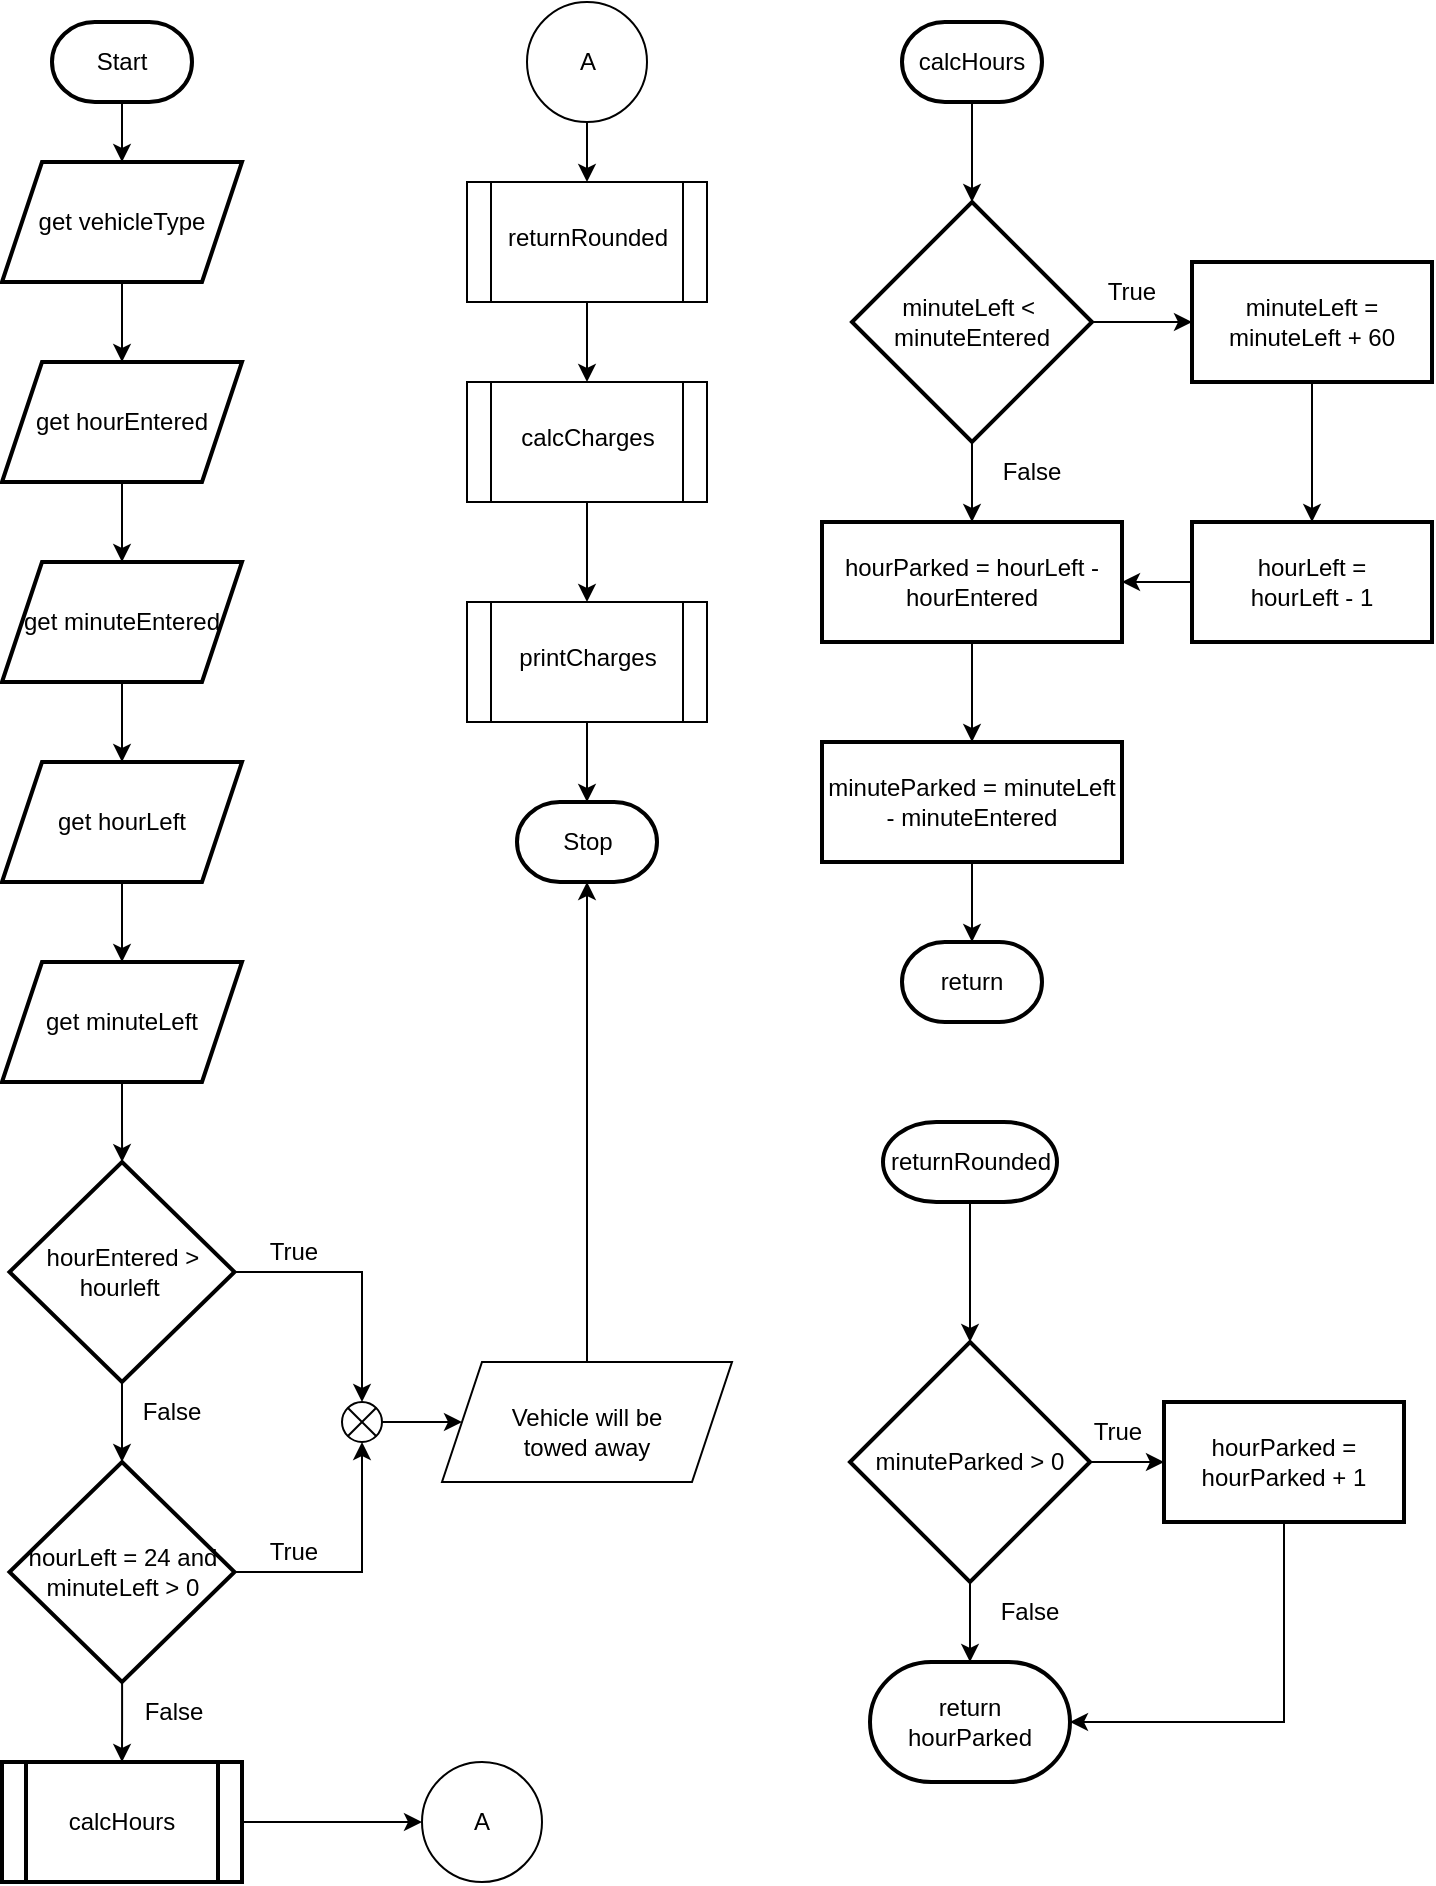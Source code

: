 <mxfile version="22.1.11" type="github" pages="3">
  <diagram name="Page-1" id="Kbnb0wgWCopXUh_-OWTw">
    <mxGraphModel dx="1009" dy="542" grid="1" gridSize="10" guides="1" tooltips="1" connect="1" arrows="1" fold="1" page="1" pageScale="1" pageWidth="850" pageHeight="1100" math="0" shadow="0">
      <root>
        <mxCell id="0" />
        <mxCell id="1" parent="0" />
        <mxCell id="h25F_q6QR63_d5PZG7VG-3" value="" style="edgeStyle=orthogonalEdgeStyle;rounded=0;orthogonalLoop=1;jettySize=auto;html=1;" parent="1" source="h25F_q6QR63_d5PZG7VG-1" target="h25F_q6QR63_d5PZG7VG-2" edge="1">
          <mxGeometry relative="1" as="geometry" />
        </mxCell>
        <mxCell id="h25F_q6QR63_d5PZG7VG-1" value="Start" style="strokeWidth=2;html=1;shape=mxgraph.flowchart.terminator;whiteSpace=wrap;" parent="1" vertex="1">
          <mxGeometry x="93" y="80" width="70" height="40" as="geometry" />
        </mxCell>
        <mxCell id="h25F_q6QR63_d5PZG7VG-5" value="" style="edgeStyle=orthogonalEdgeStyle;rounded=0;orthogonalLoop=1;jettySize=auto;html=1;" parent="1" source="h25F_q6QR63_d5PZG7VG-2" target="h25F_q6QR63_d5PZG7VG-4" edge="1">
          <mxGeometry relative="1" as="geometry" />
        </mxCell>
        <mxCell id="h25F_q6QR63_d5PZG7VG-2" value="get vehicleType" style="shape=parallelogram;perimeter=parallelogramPerimeter;whiteSpace=wrap;html=1;fixedSize=1;strokeWidth=2;" parent="1" vertex="1">
          <mxGeometry x="68" y="150" width="120" height="60" as="geometry" />
        </mxCell>
        <mxCell id="h25F_q6QR63_d5PZG7VG-7" value="" style="edgeStyle=orthogonalEdgeStyle;rounded=0;orthogonalLoop=1;jettySize=auto;html=1;" parent="1" source="h25F_q6QR63_d5PZG7VG-4" target="h25F_q6QR63_d5PZG7VG-6" edge="1">
          <mxGeometry relative="1" as="geometry" />
        </mxCell>
        <mxCell id="h25F_q6QR63_d5PZG7VG-4" value="get hourEntered" style="shape=parallelogram;perimeter=parallelogramPerimeter;whiteSpace=wrap;html=1;fixedSize=1;strokeWidth=2;" parent="1" vertex="1">
          <mxGeometry x="68" y="250" width="120" height="60" as="geometry" />
        </mxCell>
        <mxCell id="h25F_q6QR63_d5PZG7VG-9" value="" style="edgeStyle=orthogonalEdgeStyle;rounded=0;orthogonalLoop=1;jettySize=auto;html=1;" parent="1" source="h25F_q6QR63_d5PZG7VG-6" target="h25F_q6QR63_d5PZG7VG-8" edge="1">
          <mxGeometry relative="1" as="geometry" />
        </mxCell>
        <mxCell id="h25F_q6QR63_d5PZG7VG-6" value="get minuteEntered" style="shape=parallelogram;perimeter=parallelogramPerimeter;whiteSpace=wrap;html=1;fixedSize=1;strokeWidth=2;" parent="1" vertex="1">
          <mxGeometry x="68" y="350" width="120" height="60" as="geometry" />
        </mxCell>
        <mxCell id="h25F_q6QR63_d5PZG7VG-11" value="" style="edgeStyle=orthogonalEdgeStyle;rounded=0;orthogonalLoop=1;jettySize=auto;html=1;" parent="1" source="h25F_q6QR63_d5PZG7VG-8" target="h25F_q6QR63_d5PZG7VG-10" edge="1">
          <mxGeometry relative="1" as="geometry" />
        </mxCell>
        <mxCell id="h25F_q6QR63_d5PZG7VG-8" value="get hourLeft" style="shape=parallelogram;perimeter=parallelogramPerimeter;whiteSpace=wrap;html=1;fixedSize=1;strokeWidth=2;" parent="1" vertex="1">
          <mxGeometry x="68" y="450" width="120" height="60" as="geometry" />
        </mxCell>
        <mxCell id="h25F_q6QR63_d5PZG7VG-13" value="" style="edgeStyle=orthogonalEdgeStyle;rounded=0;orthogonalLoop=1;jettySize=auto;html=1;" parent="1" source="h25F_q6QR63_d5PZG7VG-10" target="h25F_q6QR63_d5PZG7VG-12" edge="1">
          <mxGeometry relative="1" as="geometry" />
        </mxCell>
        <mxCell id="h25F_q6QR63_d5PZG7VG-10" value="get minuteLeft" style="shape=parallelogram;perimeter=parallelogramPerimeter;whiteSpace=wrap;html=1;fixedSize=1;strokeWidth=2;" parent="1" vertex="1">
          <mxGeometry x="68" y="550" width="120" height="60" as="geometry" />
        </mxCell>
        <mxCell id="h25F_q6QR63_d5PZG7VG-15" value="" style="edgeStyle=orthogonalEdgeStyle;rounded=0;orthogonalLoop=1;jettySize=auto;html=1;" parent="1" source="h25F_q6QR63_d5PZG7VG-12" target="h25F_q6QR63_d5PZG7VG-14" edge="1">
          <mxGeometry relative="1" as="geometry" />
        </mxCell>
        <mxCell id="h25F_q6QR63_d5PZG7VG-12" value="hourEntered &amp;gt; hourleft&amp;nbsp;" style="rhombus;whiteSpace=wrap;html=1;strokeWidth=2;" parent="1" vertex="1">
          <mxGeometry x="71.75" y="650" width="112.5" height="110" as="geometry" />
        </mxCell>
        <mxCell id="h25F_q6QR63_d5PZG7VG-33" value="" style="edgeStyle=orthogonalEdgeStyle;rounded=0;orthogonalLoop=1;jettySize=auto;html=1;" parent="1" source="h25F_q6QR63_d5PZG7VG-14" target="h25F_q6QR63_d5PZG7VG-32" edge="1">
          <mxGeometry relative="1" as="geometry" />
        </mxCell>
        <mxCell id="h25F_q6QR63_d5PZG7VG-14" value="hourLeft = 24 and minuteLeft &amp;gt; 0" style="rhombus;whiteSpace=wrap;html=1;strokeWidth=2;" parent="1" vertex="1">
          <mxGeometry x="71.75" y="800" width="112.5" height="110" as="geometry" />
        </mxCell>
        <mxCell id="h25F_q6QR63_d5PZG7VG-24" value="" style="edgeStyle=orthogonalEdgeStyle;rounded=0;orthogonalLoop=1;jettySize=auto;html=1;" parent="1" source="h25F_q6QR63_d5PZG7VG-16" target="h25F_q6QR63_d5PZG7VG-23" edge="1">
          <mxGeometry relative="1" as="geometry" />
        </mxCell>
        <mxCell id="h25F_q6QR63_d5PZG7VG-16" value="" style="verticalLabelPosition=bottom;verticalAlign=top;html=1;shape=mxgraph.flowchart.or;" parent="1" vertex="1">
          <mxGeometry x="238" y="770" width="20" height="20" as="geometry" />
        </mxCell>
        <mxCell id="h25F_q6QR63_d5PZG7VG-19" style="edgeStyle=orthogonalEdgeStyle;rounded=0;orthogonalLoop=1;jettySize=auto;html=1;entryX=0.5;entryY=0;entryDx=0;entryDy=0;entryPerimeter=0;" parent="1" source="h25F_q6QR63_d5PZG7VG-12" target="h25F_q6QR63_d5PZG7VG-16" edge="1">
          <mxGeometry relative="1" as="geometry" />
        </mxCell>
        <mxCell id="h25F_q6QR63_d5PZG7VG-20" style="edgeStyle=orthogonalEdgeStyle;rounded=0;orthogonalLoop=1;jettySize=auto;html=1;entryX=0.5;entryY=1;entryDx=0;entryDy=0;entryPerimeter=0;" parent="1" source="h25F_q6QR63_d5PZG7VG-14" target="h25F_q6QR63_d5PZG7VG-16" edge="1">
          <mxGeometry relative="1" as="geometry" />
        </mxCell>
        <mxCell id="h25F_q6QR63_d5PZG7VG-23" value="&lt;br&gt;Vehicle will be &lt;br&gt;towed away" style="shape=parallelogram;perimeter=parallelogramPerimeter;whiteSpace=wrap;html=1;fixedSize=1;verticalAlign=top;" parent="1" vertex="1">
          <mxGeometry x="288" y="750" width="145" height="60" as="geometry" />
        </mxCell>
        <mxCell id="h25F_q6QR63_d5PZG7VG-32" value="calcHours" style="shape=process;whiteSpace=wrap;html=1;backgroundOutline=1;strokeWidth=2;" parent="1" vertex="1">
          <mxGeometry x="68" y="950" width="120" height="60" as="geometry" />
        </mxCell>
        <mxCell id="h25F_q6QR63_d5PZG7VG-34" value="" style="verticalLabelPosition=bottom;verticalAlign=top;html=1;shape=mxgraph.flowchart.on-page_reference;" parent="1" vertex="1">
          <mxGeometry x="278" y="950" width="60" height="60" as="geometry" />
        </mxCell>
        <mxCell id="h25F_q6QR63_d5PZG7VG-35" style="edgeStyle=orthogonalEdgeStyle;rounded=0;orthogonalLoop=1;jettySize=auto;html=1;entryX=0;entryY=0.5;entryDx=0;entryDy=0;entryPerimeter=0;" parent="1" source="h25F_q6QR63_d5PZG7VG-32" target="h25F_q6QR63_d5PZG7VG-34" edge="1">
          <mxGeometry relative="1" as="geometry" />
        </mxCell>
        <mxCell id="h25F_q6QR63_d5PZG7VG-36" value="A" style="text;html=1;strokeColor=none;fillColor=none;align=center;verticalAlign=middle;whiteSpace=wrap;rounded=0;" parent="1" vertex="1">
          <mxGeometry x="278" y="965" width="60" height="30" as="geometry" />
        </mxCell>
        <mxCell id="h25F_q6QR63_d5PZG7VG-41" value="" style="edgeStyle=orthogonalEdgeStyle;rounded=0;orthogonalLoop=1;jettySize=auto;html=1;" parent="1" source="h25F_q6QR63_d5PZG7VG-38" target="h25F_q6QR63_d5PZG7VG-40" edge="1">
          <mxGeometry relative="1" as="geometry" />
        </mxCell>
        <mxCell id="h25F_q6QR63_d5PZG7VG-38" value="" style="verticalLabelPosition=bottom;verticalAlign=top;html=1;shape=mxgraph.flowchart.on-page_reference;" parent="1" vertex="1">
          <mxGeometry x="330.5" y="70" width="60" height="60" as="geometry" />
        </mxCell>
        <mxCell id="h25F_q6QR63_d5PZG7VG-39" value="A" style="text;html=1;strokeColor=none;fillColor=none;align=center;verticalAlign=middle;whiteSpace=wrap;rounded=0;" parent="1" vertex="1">
          <mxGeometry x="330.5" y="85" width="60" height="30" as="geometry" />
        </mxCell>
        <mxCell id="h25F_q6QR63_d5PZG7VG-43" value="" style="edgeStyle=orthogonalEdgeStyle;rounded=0;orthogonalLoop=1;jettySize=auto;html=1;" parent="1" source="h25F_q6QR63_d5PZG7VG-40" target="h25F_q6QR63_d5PZG7VG-42" edge="1">
          <mxGeometry relative="1" as="geometry" />
        </mxCell>
        <mxCell id="h25F_q6QR63_d5PZG7VG-40" value="&lt;br&gt;returnRounded" style="shape=process;whiteSpace=wrap;html=1;backgroundOutline=1;verticalAlign=top;" parent="1" vertex="1">
          <mxGeometry x="300.5" y="160" width="120" height="60" as="geometry" />
        </mxCell>
        <mxCell id="h25F_q6QR63_d5PZG7VG-45" value="" style="edgeStyle=orthogonalEdgeStyle;rounded=0;orthogonalLoop=1;jettySize=auto;html=1;" parent="1" source="h25F_q6QR63_d5PZG7VG-42" target="h25F_q6QR63_d5PZG7VG-44" edge="1">
          <mxGeometry relative="1" as="geometry" />
        </mxCell>
        <mxCell id="h25F_q6QR63_d5PZG7VG-42" value="&lt;br&gt;calcCharges" style="shape=process;whiteSpace=wrap;html=1;backgroundOutline=1;verticalAlign=top;" parent="1" vertex="1">
          <mxGeometry x="300.5" y="260" width="120" height="60" as="geometry" />
        </mxCell>
        <mxCell id="h25F_q6QR63_d5PZG7VG-48" value="" style="edgeStyle=orthogonalEdgeStyle;rounded=0;orthogonalLoop=1;jettySize=auto;html=1;" parent="1" source="h25F_q6QR63_d5PZG7VG-44" target="h25F_q6QR63_d5PZG7VG-47" edge="1">
          <mxGeometry relative="1" as="geometry" />
        </mxCell>
        <mxCell id="h25F_q6QR63_d5PZG7VG-44" value="&lt;br&gt;printCharges" style="shape=process;whiteSpace=wrap;html=1;backgroundOutline=1;verticalAlign=top;" parent="1" vertex="1">
          <mxGeometry x="300.5" y="370" width="120" height="60" as="geometry" />
        </mxCell>
        <mxCell id="h25F_q6QR63_d5PZG7VG-47" value="Stop" style="strokeWidth=2;html=1;shape=mxgraph.flowchart.terminator;whiteSpace=wrap;" parent="1" vertex="1">
          <mxGeometry x="325.5" y="470" width="70" height="40" as="geometry" />
        </mxCell>
        <mxCell id="f5xuUbgv4AwsCVu3Sem2-3" value="True" style="text;html=1;strokeColor=none;fillColor=none;align=center;verticalAlign=middle;whiteSpace=wrap;rounded=0;" parent="1" vertex="1">
          <mxGeometry x="184.25" y="680" width="60" height="30" as="geometry" />
        </mxCell>
        <mxCell id="f5xuUbgv4AwsCVu3Sem2-4" value="False" style="text;html=1;strokeColor=none;fillColor=none;align=center;verticalAlign=middle;whiteSpace=wrap;rounded=0;" parent="1" vertex="1">
          <mxGeometry x="123" y="760" width="60" height="30" as="geometry" />
        </mxCell>
        <mxCell id="f5xuUbgv4AwsCVu3Sem2-5" value="True" style="text;html=1;strokeColor=none;fillColor=none;align=center;verticalAlign=middle;whiteSpace=wrap;rounded=0;" parent="1" vertex="1">
          <mxGeometry x="184.25" y="830" width="60" height="30" as="geometry" />
        </mxCell>
        <mxCell id="f5xuUbgv4AwsCVu3Sem2-7" value="False" style="text;html=1;strokeColor=none;fillColor=none;align=center;verticalAlign=middle;whiteSpace=wrap;rounded=0;" parent="1" vertex="1">
          <mxGeometry x="124.25" y="910" width="60" height="30" as="geometry" />
        </mxCell>
        <mxCell id="Xd2T2PAbcZvX1LgGi4U3-1" style="edgeStyle=orthogonalEdgeStyle;rounded=0;orthogonalLoop=1;jettySize=auto;html=1;entryX=0.5;entryY=1;entryDx=0;entryDy=0;entryPerimeter=0;" parent="1" source="h25F_q6QR63_d5PZG7VG-23" target="h25F_q6QR63_d5PZG7VG-47" edge="1">
          <mxGeometry relative="1" as="geometry" />
        </mxCell>
        <mxCell id="VwBZy-y6N7gpf4ot-aL7-1" value="" style="edgeStyle=orthogonalEdgeStyle;rounded=0;orthogonalLoop=1;jettySize=auto;html=1;" edge="1" parent="1" source="VwBZy-y6N7gpf4ot-aL7-2" target="VwBZy-y6N7gpf4ot-aL7-5">
          <mxGeometry relative="1" as="geometry" />
        </mxCell>
        <mxCell id="VwBZy-y6N7gpf4ot-aL7-2" value="calcHours" style="strokeWidth=2;html=1;shape=mxgraph.flowchart.terminator;whiteSpace=wrap;" vertex="1" parent="1">
          <mxGeometry x="518" y="80" width="70" height="40" as="geometry" />
        </mxCell>
        <mxCell id="VwBZy-y6N7gpf4ot-aL7-3" value="" style="edgeStyle=orthogonalEdgeStyle;rounded=0;orthogonalLoop=1;jettySize=auto;html=1;" edge="1" parent="1" source="VwBZy-y6N7gpf4ot-aL7-5" target="VwBZy-y6N7gpf4ot-aL7-7">
          <mxGeometry relative="1" as="geometry" />
        </mxCell>
        <mxCell id="VwBZy-y6N7gpf4ot-aL7-4" value="" style="edgeStyle=orthogonalEdgeStyle;rounded=0;orthogonalLoop=1;jettySize=auto;html=1;" edge="1" parent="1" source="VwBZy-y6N7gpf4ot-aL7-5" target="VwBZy-y6N7gpf4ot-aL7-11">
          <mxGeometry relative="1" as="geometry" />
        </mxCell>
        <mxCell id="VwBZy-y6N7gpf4ot-aL7-5" value="minuteLeft &amp;lt;&amp;nbsp;&lt;br&gt;minuteEntered" style="rhombus;whiteSpace=wrap;html=1;strokeWidth=2;" vertex="1" parent="1">
          <mxGeometry x="493" y="170" width="120" height="120" as="geometry" />
        </mxCell>
        <mxCell id="VwBZy-y6N7gpf4ot-aL7-6" value="" style="edgeStyle=orthogonalEdgeStyle;rounded=0;orthogonalLoop=1;jettySize=auto;html=1;" edge="1" parent="1" source="VwBZy-y6N7gpf4ot-aL7-7" target="VwBZy-y6N7gpf4ot-aL7-9">
          <mxGeometry relative="1" as="geometry" />
        </mxCell>
        <mxCell id="VwBZy-y6N7gpf4ot-aL7-7" value="minuteLeft = minuteLeft + 60" style="whiteSpace=wrap;html=1;strokeWidth=2;" vertex="1" parent="1">
          <mxGeometry x="663" y="200" width="120" height="60" as="geometry" />
        </mxCell>
        <mxCell id="VwBZy-y6N7gpf4ot-aL7-8" style="edgeStyle=orthogonalEdgeStyle;rounded=0;orthogonalLoop=1;jettySize=auto;html=1;" edge="1" parent="1" source="VwBZy-y6N7gpf4ot-aL7-9" target="VwBZy-y6N7gpf4ot-aL7-11">
          <mxGeometry relative="1" as="geometry" />
        </mxCell>
        <mxCell id="VwBZy-y6N7gpf4ot-aL7-9" value="hourLeft = &lt;br&gt;hourLeft - 1" style="whiteSpace=wrap;html=1;strokeWidth=2;" vertex="1" parent="1">
          <mxGeometry x="663" y="330" width="120" height="60" as="geometry" />
        </mxCell>
        <mxCell id="VwBZy-y6N7gpf4ot-aL7-10" value="" style="edgeStyle=orthogonalEdgeStyle;rounded=0;orthogonalLoop=1;jettySize=auto;html=1;" edge="1" parent="1" source="VwBZy-y6N7gpf4ot-aL7-11" target="VwBZy-y6N7gpf4ot-aL7-13">
          <mxGeometry relative="1" as="geometry" />
        </mxCell>
        <mxCell id="VwBZy-y6N7gpf4ot-aL7-11" value="hourParked = hourLeft - hourEntered" style="whiteSpace=wrap;html=1;strokeWidth=2;" vertex="1" parent="1">
          <mxGeometry x="478" y="330" width="150" height="60" as="geometry" />
        </mxCell>
        <mxCell id="VwBZy-y6N7gpf4ot-aL7-12" value="" style="edgeStyle=orthogonalEdgeStyle;rounded=0;orthogonalLoop=1;jettySize=auto;html=1;" edge="1" parent="1" source="VwBZy-y6N7gpf4ot-aL7-13" target="VwBZy-y6N7gpf4ot-aL7-14">
          <mxGeometry relative="1" as="geometry" />
        </mxCell>
        <mxCell id="VwBZy-y6N7gpf4ot-aL7-13" value="minuteParked = minuteLeft - minuteEntered" style="whiteSpace=wrap;html=1;strokeWidth=2;" vertex="1" parent="1">
          <mxGeometry x="478" y="440" width="150" height="60" as="geometry" />
        </mxCell>
        <mxCell id="VwBZy-y6N7gpf4ot-aL7-14" value="return" style="strokeWidth=2;html=1;shape=mxgraph.flowchart.terminator;whiteSpace=wrap;" vertex="1" parent="1">
          <mxGeometry x="518" y="540" width="70" height="40" as="geometry" />
        </mxCell>
        <mxCell id="VwBZy-y6N7gpf4ot-aL7-15" value="True" style="text;html=1;strokeColor=none;fillColor=none;align=center;verticalAlign=middle;whiteSpace=wrap;rounded=0;" vertex="1" parent="1">
          <mxGeometry x="603" y="200" width="60" height="30" as="geometry" />
        </mxCell>
        <mxCell id="VwBZy-y6N7gpf4ot-aL7-16" value="False" style="text;html=1;strokeColor=none;fillColor=none;align=center;verticalAlign=middle;whiteSpace=wrap;rounded=0;" vertex="1" parent="1">
          <mxGeometry x="553" y="290" width="60" height="30" as="geometry" />
        </mxCell>
        <mxCell id="VwBZy-y6N7gpf4ot-aL7-17" value="" style="edgeStyle=orthogonalEdgeStyle;rounded=0;orthogonalLoop=1;jettySize=auto;html=1;" edge="1" parent="1" source="VwBZy-y6N7gpf4ot-aL7-18" target="VwBZy-y6N7gpf4ot-aL7-21">
          <mxGeometry relative="1" as="geometry" />
        </mxCell>
        <mxCell id="VwBZy-y6N7gpf4ot-aL7-18" value="returnRounded" style="strokeWidth=2;html=1;shape=mxgraph.flowchart.terminator;whiteSpace=wrap;" vertex="1" parent="1">
          <mxGeometry x="508.5" y="630" width="87" height="40" as="geometry" />
        </mxCell>
        <mxCell id="VwBZy-y6N7gpf4ot-aL7-19" value="" style="edgeStyle=orthogonalEdgeStyle;rounded=0;orthogonalLoop=1;jettySize=auto;html=1;" edge="1" parent="1" source="VwBZy-y6N7gpf4ot-aL7-21" target="VwBZy-y6N7gpf4ot-aL7-23">
          <mxGeometry relative="1" as="geometry" />
        </mxCell>
        <mxCell id="VwBZy-y6N7gpf4ot-aL7-20" value="" style="edgeStyle=orthogonalEdgeStyle;rounded=0;orthogonalLoop=1;jettySize=auto;html=1;" edge="1" parent="1" source="VwBZy-y6N7gpf4ot-aL7-21">
          <mxGeometry relative="1" as="geometry">
            <mxPoint x="552" y="900" as="targetPoint" />
          </mxGeometry>
        </mxCell>
        <mxCell id="VwBZy-y6N7gpf4ot-aL7-21" value="minuteParked &amp;gt; 0" style="rhombus;whiteSpace=wrap;html=1;strokeWidth=2;" vertex="1" parent="1">
          <mxGeometry x="492" y="740" width="120" height="120" as="geometry" />
        </mxCell>
        <mxCell id="VwBZy-y6N7gpf4ot-aL7-22" style="edgeStyle=orthogonalEdgeStyle;rounded=0;orthogonalLoop=1;jettySize=auto;html=1;entryX=1;entryY=0.5;entryDx=0;entryDy=0;entryPerimeter=0;" edge="1" parent="1" source="VwBZy-y6N7gpf4ot-aL7-23" target="VwBZy-y6N7gpf4ot-aL7-24">
          <mxGeometry relative="1" as="geometry">
            <mxPoint x="612" y="930" as="targetPoint" />
            <Array as="points">
              <mxPoint x="709" y="930" />
            </Array>
          </mxGeometry>
        </mxCell>
        <mxCell id="VwBZy-y6N7gpf4ot-aL7-23" value="hourParked = hourParked + 1" style="whiteSpace=wrap;html=1;strokeWidth=2;" vertex="1" parent="1">
          <mxGeometry x="649" y="770" width="120" height="60" as="geometry" />
        </mxCell>
        <mxCell id="VwBZy-y6N7gpf4ot-aL7-24" value="return &lt;br&gt;hourParked" style="strokeWidth=2;html=1;shape=mxgraph.flowchart.terminator;whiteSpace=wrap;" vertex="1" parent="1">
          <mxGeometry x="502" y="900" width="100" height="60" as="geometry" />
        </mxCell>
        <mxCell id="VwBZy-y6N7gpf4ot-aL7-25" value="True" style="text;html=1;strokeColor=none;fillColor=none;align=center;verticalAlign=middle;whiteSpace=wrap;rounded=0;" vertex="1" parent="1">
          <mxGeometry x="595.5" y="770" width="60" height="30" as="geometry" />
        </mxCell>
        <mxCell id="VwBZy-y6N7gpf4ot-aL7-26" value="False" style="text;html=1;strokeColor=none;fillColor=none;align=center;verticalAlign=middle;whiteSpace=wrap;rounded=0;" vertex="1" parent="1">
          <mxGeometry x="552" y="860" width="60" height="30" as="geometry" />
        </mxCell>
      </root>
    </mxGraphModel>
  </diagram>
  <diagram id="JkNxpaqzsaH_bKmUlaDJ" name="Page-3">
    <mxGraphModel dx="1009" dy="542" grid="1" gridSize="10" guides="1" tooltips="1" connect="1" arrows="1" fold="1" page="1" pageScale="1" pageWidth="850" pageHeight="1100" math="0" shadow="0">
      <root>
        <mxCell id="0" />
        <mxCell id="1" parent="0" />
        <mxCell id="yGTu5x-xuSUlHNo--P09-6" value="" style="edgeStyle=orthogonalEdgeStyle;rounded=0;orthogonalLoop=1;jettySize=auto;html=1;" parent="1" source="yGTu5x-xuSUlHNo--P09-1" target="yGTu5x-xuSUlHNo--P09-5" edge="1">
          <mxGeometry relative="1" as="geometry" />
        </mxCell>
        <mxCell id="yGTu5x-xuSUlHNo--P09-1" value="calcCharges" style="strokeWidth=2;html=1;shape=mxgraph.flowchart.terminator;whiteSpace=wrap;" parent="1" vertex="1">
          <mxGeometry x="155" y="120" width="70" height="40" as="geometry" />
        </mxCell>
        <mxCell id="yGTu5x-xuSUlHNo--P09-8" value="" style="edgeStyle=orthogonalEdgeStyle;rounded=0;orthogonalLoop=1;jettySize=auto;html=1;" parent="1" source="yGTu5x-xuSUlHNo--P09-5" target="yGTu5x-xuSUlHNo--P09-7" edge="1">
          <mxGeometry relative="1" as="geometry" />
        </mxCell>
        <mxCell id="yGTu5x-xuSUlHNo--P09-5" value="switch (vehicleType)" style="whiteSpace=wrap;html=1;strokeWidth=2;" parent="1" vertex="1">
          <mxGeometry x="130" y="200" width="120" height="60" as="geometry" />
        </mxCell>
        <mxCell id="yGTu5x-xuSUlHNo--P09-9" style="edgeStyle=orthogonalEdgeStyle;rounded=0;orthogonalLoop=1;jettySize=auto;html=1;entryX=0;entryY=0.5;entryDx=0;entryDy=0;entryPerimeter=0;" parent="1" source="yGTu5x-xuSUlHNo--P09-7" target="yGTu5x-xuSUlHNo--P09-10" edge="1">
          <mxGeometry relative="1" as="geometry">
            <mxPoint x="305" y="345" as="targetPoint" />
          </mxGeometry>
        </mxCell>
        <mxCell id="yGTu5x-xuSUlHNo--P09-12" value="" style="edgeStyle=orthogonalEdgeStyle;rounded=0;orthogonalLoop=1;jettySize=auto;html=1;" parent="1" source="yGTu5x-xuSUlHNo--P09-7" target="yGTu5x-xuSUlHNo--P09-11" edge="1">
          <mxGeometry relative="1" as="geometry" />
        </mxCell>
        <mxCell id="yGTu5x-xuSUlHNo--P09-7" value="case &#39;C&#39;" style="rhombus;whiteSpace=wrap;html=1;strokeWidth=2;" parent="1" vertex="1">
          <mxGeometry x="138" y="290" width="105" height="110" as="geometry" />
        </mxCell>
        <mxCell id="yN-OTdnPXMjlrZ2X3yF_-3" value="" style="edgeStyle=orthogonalEdgeStyle;rounded=0;orthogonalLoop=1;jettySize=auto;html=1;" parent="1" source="yGTu5x-xuSUlHNo--P09-10" target="yN-OTdnPXMjlrZ2X3yF_-2" edge="1">
          <mxGeometry relative="1" as="geometry" />
        </mxCell>
        <mxCell id="yN-OTdnPXMjlrZ2X3yF_-6" style="edgeStyle=orthogonalEdgeStyle;rounded=0;orthogonalLoop=1;jettySize=auto;html=1;entryX=0;entryY=0.5;entryDx=0;entryDy=0;" parent="1" source="yGTu5x-xuSUlHNo--P09-10" target="yN-OTdnPXMjlrZ2X3yF_-5" edge="1">
          <mxGeometry relative="1" as="geometry">
            <Array as="points">
              <mxPoint x="360" y="450" />
            </Array>
          </mxGeometry>
        </mxCell>
        <mxCell id="yGTu5x-xuSUlHNo--P09-10" value="roundedHours &amp;gt; 3" style="strokeWidth=2;html=1;shape=mxgraph.flowchart.decision;whiteSpace=wrap;" parent="1" vertex="1">
          <mxGeometry x="305" y="287.5" width="110" height="115" as="geometry" />
        </mxCell>
        <mxCell id="yGTu5x-xuSUlHNo--P09-16" style="edgeStyle=orthogonalEdgeStyle;rounded=0;orthogonalLoop=1;jettySize=auto;html=1;" parent="1" source="yGTu5x-xuSUlHNo--P09-11" target="yGTu5x-xuSUlHNo--P09-14" edge="1">
          <mxGeometry relative="1" as="geometry" />
        </mxCell>
        <mxCell id="X8_9K_BKNBLwMzrlolJt-4" value="" style="edgeStyle=orthogonalEdgeStyle;rounded=0;orthogonalLoop=1;jettySize=auto;html=1;" parent="1" source="yGTu5x-xuSUlHNo--P09-11" target="X8_9K_BKNBLwMzrlolJt-3" edge="1">
          <mxGeometry relative="1" as="geometry" />
        </mxCell>
        <mxCell id="yGTu5x-xuSUlHNo--P09-11" value="case &#39;T&#39;" style="rhombus;whiteSpace=wrap;html=1;strokeWidth=2;" parent="1" vertex="1">
          <mxGeometry x="138" y="495.5" width="105" height="110" as="geometry" />
        </mxCell>
        <mxCell id="yN-OTdnPXMjlrZ2X3yF_-8" value="" style="edgeStyle=orthogonalEdgeStyle;rounded=0;orthogonalLoop=1;jettySize=auto;html=1;" parent="1" source="yGTu5x-xuSUlHNo--P09-14" target="yN-OTdnPXMjlrZ2X3yF_-7" edge="1">
          <mxGeometry relative="1" as="geometry" />
        </mxCell>
        <mxCell id="X8_9K_BKNBLwMzrlolJt-2" style="edgeStyle=orthogonalEdgeStyle;rounded=0;orthogonalLoop=1;jettySize=auto;html=1;entryX=0;entryY=0.5;entryDx=0;entryDy=0;" parent="1" source="yGTu5x-xuSUlHNo--P09-14" target="X8_9K_BKNBLwMzrlolJt-1" edge="1">
          <mxGeometry relative="1" as="geometry">
            <Array as="points">
              <mxPoint x="360" y="650" />
            </Array>
          </mxGeometry>
        </mxCell>
        <mxCell id="yGTu5x-xuSUlHNo--P09-14" value="roundedHours &amp;gt; 2" style="strokeWidth=2;html=1;shape=mxgraph.flowchart.decision;whiteSpace=wrap;" parent="1" vertex="1">
          <mxGeometry x="305" y="493" width="110" height="115" as="geometry" />
        </mxCell>
        <mxCell id="yN-OTdnPXMjlrZ2X3yF_-2" value="parkingTotal = 1.50 * (roundedHours - 3)" style="whiteSpace=wrap;html=1;strokeWidth=2;" parent="1" vertex="1">
          <mxGeometry x="500" y="315" width="160" height="60" as="geometry" />
        </mxCell>
        <mxCell id="yN-OTdnPXMjlrZ2X3yF_-5" value="parkingTotal = 0.00" style="rounded=0;whiteSpace=wrap;html=1;" parent="1" vertex="1">
          <mxGeometry x="500" y="420" width="160" height="60" as="geometry" />
        </mxCell>
        <mxCell id="yN-OTdnPXMjlrZ2X3yF_-7" value="parkingTotal = 2.30 * (roundedHours) + 2.00" style="whiteSpace=wrap;html=1;strokeWidth=2;" parent="1" vertex="1">
          <mxGeometry x="500" y="520.5" width="160" height="60" as="geometry" />
        </mxCell>
        <mxCell id="X8_9K_BKNBLwMzrlolJt-1" value="parkingTotal = 1.00 * roundedHours" style="rounded=0;whiteSpace=wrap;html=1;" parent="1" vertex="1">
          <mxGeometry x="500" y="620" width="160" height="60" as="geometry" />
        </mxCell>
        <mxCell id="X8_9K_BKNBLwMzrlolJt-7" value="" style="edgeStyle=orthogonalEdgeStyle;rounded=0;orthogonalLoop=1;jettySize=auto;html=1;" parent="1" source="X8_9K_BKNBLwMzrlolJt-3" target="X8_9K_BKNBLwMzrlolJt-6" edge="1">
          <mxGeometry relative="1" as="geometry" />
        </mxCell>
        <mxCell id="X8_9K_BKNBLwMzrlolJt-3" value="case &#39;B&#39;" style="rhombus;whiteSpace=wrap;html=1;strokeWidth=2;" parent="1" vertex="1">
          <mxGeometry x="138" y="700" width="105" height="110" as="geometry" />
        </mxCell>
        <mxCell id="X8_9K_BKNBLwMzrlolJt-9" value="" style="edgeStyle=orthogonalEdgeStyle;rounded=0;orthogonalLoop=1;jettySize=auto;html=1;" parent="1" source="X8_9K_BKNBLwMzrlolJt-6" target="X8_9K_BKNBLwMzrlolJt-8" edge="1">
          <mxGeometry relative="1" as="geometry" />
        </mxCell>
        <mxCell id="X8_9K_BKNBLwMzrlolJt-11" style="edgeStyle=orthogonalEdgeStyle;rounded=0;orthogonalLoop=1;jettySize=auto;html=1;entryX=0;entryY=0.5;entryDx=0;entryDy=0;" parent="1" source="X8_9K_BKNBLwMzrlolJt-6" target="X8_9K_BKNBLwMzrlolJt-10" edge="1">
          <mxGeometry relative="1" as="geometry">
            <Array as="points">
              <mxPoint x="358" y="860" />
            </Array>
          </mxGeometry>
        </mxCell>
        <mxCell id="X8_9K_BKNBLwMzrlolJt-6" value="roundedHours &amp;gt; 1" style="rhombus;whiteSpace=wrap;html=1;strokeWidth=2;" parent="1" vertex="1">
          <mxGeometry x="310" y="700" width="105" height="110" as="geometry" />
        </mxCell>
        <mxCell id="X8_9K_BKNBLwMzrlolJt-8" value="parkingTotal = 3.70 * (roundedHours - 2) + 2.00" style="whiteSpace=wrap;html=1;strokeWidth=2;" parent="1" vertex="1">
          <mxGeometry x="500" y="725" width="160" height="60" as="geometry" />
        </mxCell>
        <mxCell id="X8_9K_BKNBLwMzrlolJt-10" value="parkingTotal = 2.00 * roundedHours" style="rounded=0;whiteSpace=wrap;html=1;" parent="1" vertex="1">
          <mxGeometry x="500" y="830" width="160" height="60" as="geometry" />
        </mxCell>
        <mxCell id="QVFrntd3niLGpFPKS4Kl-1" value="return parkingTotal" style="strokeWidth=2;html=1;shape=mxgraph.flowchart.terminator;whiteSpace=wrap;" parent="1" vertex="1">
          <mxGeometry x="687.5" y="970" width="105" height="40" as="geometry" />
        </mxCell>
        <mxCell id="QVFrntd3niLGpFPKS4Kl-2" value="" style="verticalLabelPosition=bottom;verticalAlign=top;html=1;shape=mxgraph.flowchart.or;" parent="1" vertex="1">
          <mxGeometry x="730" y="440" width="20" height="20" as="geometry" />
        </mxCell>
        <mxCell id="QVFrntd3niLGpFPKS4Kl-4" style="edgeStyle=orthogonalEdgeStyle;rounded=0;orthogonalLoop=1;jettySize=auto;html=1;entryX=0.5;entryY=0;entryDx=0;entryDy=0;entryPerimeter=0;" parent="1" source="yN-OTdnPXMjlrZ2X3yF_-2" target="QVFrntd3niLGpFPKS4Kl-2" edge="1">
          <mxGeometry relative="1" as="geometry" />
        </mxCell>
        <mxCell id="QVFrntd3niLGpFPKS4Kl-5" style="edgeStyle=orthogonalEdgeStyle;rounded=0;orthogonalLoop=1;jettySize=auto;html=1;entryX=0;entryY=0.5;entryDx=0;entryDy=0;entryPerimeter=0;" parent="1" source="yN-OTdnPXMjlrZ2X3yF_-5" target="QVFrntd3niLGpFPKS4Kl-2" edge="1">
          <mxGeometry relative="1" as="geometry" />
        </mxCell>
        <mxCell id="QVFrntd3niLGpFPKS4Kl-6" value="" style="verticalLabelPosition=bottom;verticalAlign=top;html=1;shape=mxgraph.flowchart.or;" parent="1" vertex="1">
          <mxGeometry x="730" y="540.5" width="20" height="20" as="geometry" />
        </mxCell>
        <mxCell id="QVFrntd3niLGpFPKS4Kl-7" style="edgeStyle=orthogonalEdgeStyle;rounded=0;orthogonalLoop=1;jettySize=auto;html=1;entryX=0.5;entryY=0;entryDx=0;entryDy=0;entryPerimeter=0;" parent="1" source="QVFrntd3niLGpFPKS4Kl-2" target="QVFrntd3niLGpFPKS4Kl-6" edge="1">
          <mxGeometry relative="1" as="geometry" />
        </mxCell>
        <mxCell id="QVFrntd3niLGpFPKS4Kl-8" style="edgeStyle=orthogonalEdgeStyle;rounded=0;orthogonalLoop=1;jettySize=auto;html=1;entryX=0;entryY=0.5;entryDx=0;entryDy=0;entryPerimeter=0;" parent="1" source="yN-OTdnPXMjlrZ2X3yF_-7" target="QVFrntd3niLGpFPKS4Kl-6" edge="1">
          <mxGeometry relative="1" as="geometry" />
        </mxCell>
        <mxCell id="QVFrntd3niLGpFPKS4Kl-9" value="" style="verticalLabelPosition=bottom;verticalAlign=top;html=1;shape=mxgraph.flowchart.or;" parent="1" vertex="1">
          <mxGeometry x="730" y="640" width="20" height="20" as="geometry" />
        </mxCell>
        <mxCell id="QVFrntd3niLGpFPKS4Kl-10" style="edgeStyle=orthogonalEdgeStyle;rounded=0;orthogonalLoop=1;jettySize=auto;html=1;entryX=0;entryY=0.5;entryDx=0;entryDy=0;entryPerimeter=0;" parent="1" source="X8_9K_BKNBLwMzrlolJt-1" target="QVFrntd3niLGpFPKS4Kl-9" edge="1">
          <mxGeometry relative="1" as="geometry" />
        </mxCell>
        <mxCell id="QVFrntd3niLGpFPKS4Kl-11" style="edgeStyle=orthogonalEdgeStyle;rounded=0;orthogonalLoop=1;jettySize=auto;html=1;entryX=0.5;entryY=0;entryDx=0;entryDy=0;entryPerimeter=0;" parent="1" source="QVFrntd3niLGpFPKS4Kl-6" target="QVFrntd3niLGpFPKS4Kl-9" edge="1">
          <mxGeometry relative="1" as="geometry" />
        </mxCell>
        <mxCell id="QVFrntd3niLGpFPKS4Kl-12" value="" style="verticalLabelPosition=bottom;verticalAlign=top;html=1;shape=mxgraph.flowchart.or;" parent="1" vertex="1">
          <mxGeometry x="730" y="745" width="20" height="20" as="geometry" />
        </mxCell>
        <mxCell id="QVFrntd3niLGpFPKS4Kl-13" style="edgeStyle=orthogonalEdgeStyle;rounded=0;orthogonalLoop=1;jettySize=auto;html=1;entryX=0;entryY=0.5;entryDx=0;entryDy=0;entryPerimeter=0;" parent="1" source="X8_9K_BKNBLwMzrlolJt-8" target="QVFrntd3niLGpFPKS4Kl-12" edge="1">
          <mxGeometry relative="1" as="geometry" />
        </mxCell>
        <mxCell id="QVFrntd3niLGpFPKS4Kl-14" style="edgeStyle=orthogonalEdgeStyle;rounded=0;orthogonalLoop=1;jettySize=auto;html=1;entryX=0.5;entryY=0;entryDx=0;entryDy=0;entryPerimeter=0;" parent="1" source="QVFrntd3niLGpFPKS4Kl-9" target="QVFrntd3niLGpFPKS4Kl-12" edge="1">
          <mxGeometry relative="1" as="geometry" />
        </mxCell>
        <mxCell id="QVFrntd3niLGpFPKS4Kl-15" value="" style="verticalLabelPosition=bottom;verticalAlign=top;html=1;shape=mxgraph.flowchart.or;" parent="1" vertex="1">
          <mxGeometry x="730" y="850" width="20" height="20" as="geometry" />
        </mxCell>
        <mxCell id="QVFrntd3niLGpFPKS4Kl-17" style="edgeStyle=orthogonalEdgeStyle;rounded=0;orthogonalLoop=1;jettySize=auto;html=1;entryX=0.5;entryY=0;entryDx=0;entryDy=0;entryPerimeter=0;" parent="1" source="QVFrntd3niLGpFPKS4Kl-12" target="QVFrntd3niLGpFPKS4Kl-15" edge="1">
          <mxGeometry relative="1" as="geometry" />
        </mxCell>
        <mxCell id="QVFrntd3niLGpFPKS4Kl-18" style="edgeStyle=orthogonalEdgeStyle;rounded=0;orthogonalLoop=1;jettySize=auto;html=1;entryX=0;entryY=0.5;entryDx=0;entryDy=0;entryPerimeter=0;" parent="1" source="X8_9K_BKNBLwMzrlolJt-10" target="QVFrntd3niLGpFPKS4Kl-15" edge="1">
          <mxGeometry relative="1" as="geometry" />
        </mxCell>
        <mxCell id="QVFrntd3niLGpFPKS4Kl-19" style="edgeStyle=orthogonalEdgeStyle;rounded=0;orthogonalLoop=1;jettySize=auto;html=1;entryX=0.5;entryY=0;entryDx=0;entryDy=0;entryPerimeter=0;" parent="1" source="QVFrntd3niLGpFPKS4Kl-15" target="QVFrntd3niLGpFPKS4Kl-1" edge="1">
          <mxGeometry relative="1" as="geometry" />
        </mxCell>
        <mxCell id="QVFrntd3niLGpFPKS4Kl-20" value="True" style="text;html=1;strokeColor=none;fillColor=none;align=center;verticalAlign=middle;whiteSpace=wrap;rounded=0;" parent="1" vertex="1">
          <mxGeometry x="243" y="315" width="60" height="30" as="geometry" />
        </mxCell>
        <mxCell id="QVFrntd3niLGpFPKS4Kl-21" value="True" style="text;html=1;strokeColor=none;fillColor=none;align=center;verticalAlign=middle;whiteSpace=wrap;rounded=0;" parent="1" vertex="1">
          <mxGeometry x="415" y="315" width="60" height="30" as="geometry" />
        </mxCell>
        <mxCell id="QVFrntd3niLGpFPKS4Kl-22" value="True" style="text;html=1;strokeColor=none;fillColor=none;align=center;verticalAlign=middle;whiteSpace=wrap;rounded=0;" parent="1" vertex="1">
          <mxGeometry x="243" y="520.5" width="60" height="30" as="geometry" />
        </mxCell>
        <mxCell id="QVFrntd3niLGpFPKS4Kl-23" value="True" style="text;html=1;strokeColor=none;fillColor=none;align=center;verticalAlign=middle;whiteSpace=wrap;rounded=0;" parent="1" vertex="1">
          <mxGeometry x="415" y="520.5" width="60" height="30" as="geometry" />
        </mxCell>
        <mxCell id="QVFrntd3niLGpFPKS4Kl-24" value="True" style="text;html=1;strokeColor=none;fillColor=none;align=center;verticalAlign=middle;whiteSpace=wrap;rounded=0;" parent="1" vertex="1">
          <mxGeometry x="243" y="725" width="60" height="30" as="geometry" />
        </mxCell>
        <mxCell id="QVFrntd3niLGpFPKS4Kl-25" value="True" style="text;html=1;strokeColor=none;fillColor=none;align=center;verticalAlign=middle;whiteSpace=wrap;rounded=0;" parent="1" vertex="1">
          <mxGeometry x="415" y="725" width="60" height="30" as="geometry" />
        </mxCell>
        <mxCell id="QVFrntd3niLGpFPKS4Kl-26" value="False" style="text;html=1;strokeColor=none;fillColor=none;align=center;verticalAlign=middle;whiteSpace=wrap;rounded=0;" parent="1" vertex="1">
          <mxGeometry x="190" y="635" width="60" height="30" as="geometry" />
        </mxCell>
        <mxCell id="QVFrntd3niLGpFPKS4Kl-27" value="False" style="text;html=1;strokeColor=none;fillColor=none;align=center;verticalAlign=middle;whiteSpace=wrap;rounded=0;" parent="1" vertex="1">
          <mxGeometry x="190" y="435" width="60" height="30" as="geometry" />
        </mxCell>
        <mxCell id="QVFrntd3niLGpFPKS4Kl-28" value="False" style="text;html=1;strokeColor=none;fillColor=none;align=center;verticalAlign=middle;whiteSpace=wrap;rounded=0;" parent="1" vertex="1">
          <mxGeometry x="415" y="420" width="60" height="30" as="geometry" />
        </mxCell>
        <mxCell id="QVFrntd3niLGpFPKS4Kl-29" value="False" style="text;html=1;strokeColor=none;fillColor=none;align=center;verticalAlign=middle;whiteSpace=wrap;rounded=0;" parent="1" vertex="1">
          <mxGeometry x="415" y="620" width="60" height="30" as="geometry" />
        </mxCell>
        <mxCell id="QVFrntd3niLGpFPKS4Kl-30" value="False" style="text;html=1;strokeColor=none;fillColor=none;align=center;verticalAlign=middle;whiteSpace=wrap;rounded=0;" parent="1" vertex="1">
          <mxGeometry x="415" y="830" width="60" height="30" as="geometry" />
        </mxCell>
      </root>
    </mxGraphModel>
  </diagram>
  <diagram id="zS-5z7RcrsWtwEuUg_cU" name="Page-4">
    <mxGraphModel dx="1009" dy="542" grid="1" gridSize="10" guides="1" tooltips="1" connect="1" arrows="1" fold="1" page="1" pageScale="1" pageWidth="850" pageHeight="1100" math="0" shadow="0">
      <root>
        <mxCell id="0" />
        <mxCell id="1" parent="0" />
        <mxCell id="mTytLppbClMXJ6Y0CA01-3" value="" style="edgeStyle=orthogonalEdgeStyle;rounded=0;orthogonalLoop=1;jettySize=auto;html=1;" parent="1" source="mTytLppbClMXJ6Y0CA01-1" target="mTytLppbClMXJ6Y0CA01-2" edge="1">
          <mxGeometry relative="1" as="geometry" />
        </mxCell>
        <mxCell id="mTytLppbClMXJ6Y0CA01-1" value="printCharges" style="strokeWidth=2;html=1;shape=mxgraph.flowchart.terminator;whiteSpace=wrap;" parent="1" vertex="1">
          <mxGeometry x="61.75" y="90" width="90" height="40" as="geometry" />
        </mxCell>
        <mxCell id="mTytLppbClMXJ6Y0CA01-5" value="" style="edgeStyle=orthogonalEdgeStyle;rounded=0;orthogonalLoop=1;jettySize=auto;html=1;" parent="1" source="mTytLppbClMXJ6Y0CA01-2" target="mTytLppbClMXJ6Y0CA01-4" edge="1">
          <mxGeometry relative="1" as="geometry" />
        </mxCell>
        <mxCell id="mTytLppbClMXJ6Y0CA01-2" value="vehicleType = &#39;C&#39;" style="rhombus;whiteSpace=wrap;html=1;strokeWidth=2;" parent="1" vertex="1">
          <mxGeometry x="44.75" y="190" width="125" height="80" as="geometry" />
        </mxCell>
        <mxCell id="mTytLppbClMXJ6Y0CA01-7" value="" style="edgeStyle=orthogonalEdgeStyle;rounded=0;orthogonalLoop=1;jettySize=auto;html=1;" parent="1" source="mTytLppbClMXJ6Y0CA01-4" target="mTytLppbClMXJ6Y0CA01-6" edge="1">
          <mxGeometry relative="1" as="geometry" />
        </mxCell>
        <mxCell id="mTytLppbClMXJ6Y0CA01-4" value="vehicleType = &#39;T&#39;" style="rhombus;whiteSpace=wrap;html=1;strokeWidth=2;" parent="1" vertex="1">
          <mxGeometry x="44.75" y="320" width="125" height="80" as="geometry" />
        </mxCell>
        <mxCell id="mTytLppbClMXJ6Y0CA01-9" value="" style="edgeStyle=orthogonalEdgeStyle;rounded=0;orthogonalLoop=1;jettySize=auto;html=1;" parent="1" source="mTytLppbClMXJ6Y0CA01-6" target="mTytLppbClMXJ6Y0CA01-8" edge="1">
          <mxGeometry relative="1" as="geometry" />
        </mxCell>
        <mxCell id="mTytLppbClMXJ6Y0CA01-6" value="vehicleType = &#39;B&#39;" style="rhombus;whiteSpace=wrap;html=1;strokeWidth=2;" parent="1" vertex="1">
          <mxGeometry x="44.25" y="450" width="125" height="80" as="geometry" />
        </mxCell>
        <mxCell id="mTytLppbClMXJ6Y0CA01-8" value="Invalid vehicle type" style="shape=parallelogram;perimeter=parallelogramPerimeter;whiteSpace=wrap;html=1;fixedSize=1;strokeWidth=2;" parent="1" vertex="1">
          <mxGeometry x="38" y="590" width="137.5" height="60" as="geometry" />
        </mxCell>
        <mxCell id="mTytLppbClMXJ6Y0CA01-10" value="return" style="strokeWidth=2;html=1;shape=mxgraph.flowchart.terminator;whiteSpace=wrap;" parent="1" vertex="1">
          <mxGeometry x="62.25" y="700" width="90" height="40" as="geometry" />
        </mxCell>
        <mxCell id="mTytLppbClMXJ6Y0CA01-11" style="edgeStyle=orthogonalEdgeStyle;rounded=0;orthogonalLoop=1;jettySize=auto;html=1;entryX=0.5;entryY=0;entryDx=0;entryDy=0;entryPerimeter=0;" parent="1" source="mTytLppbClMXJ6Y0CA01-8" target="mTytLppbClMXJ6Y0CA01-10" edge="1">
          <mxGeometry relative="1" as="geometry" />
        </mxCell>
        <mxCell id="xnqerNVusVYPaNGDVCc0-6" style="edgeStyle=orthogonalEdgeStyle;rounded=0;orthogonalLoop=1;jettySize=auto;html=1;" parent="1" source="xnqerNVusVYPaNGDVCc0-1" target="xnqerNVusVYPaNGDVCc0-5" edge="1">
          <mxGeometry relative="1" as="geometry">
            <Array as="points">
              <mxPoint x="234.75" y="110" />
            </Array>
          </mxGeometry>
        </mxCell>
        <mxCell id="xnqerNVusVYPaNGDVCc0-1" value="" style="verticalLabelPosition=bottom;verticalAlign=top;html=1;shape=mxgraph.flowchart.or;" parent="1" vertex="1">
          <mxGeometry x="224.75" y="220" width="20" height="20" as="geometry" />
        </mxCell>
        <mxCell id="xnqerNVusVYPaNGDVCc0-22" style="edgeStyle=orthogonalEdgeStyle;rounded=0;orthogonalLoop=1;jettySize=auto;html=1;entryX=0.5;entryY=0;entryDx=0;entryDy=0;" parent="1" source="xnqerNVusVYPaNGDVCc0-5" target="xnqerNVusVYPaNGDVCc0-21" edge="1">
          <mxGeometry relative="1" as="geometry" />
        </mxCell>
        <mxCell id="xnqerNVusVYPaNGDVCc0-5" value="Parking Lot Charge" style="shape=parallelogram;perimeter=parallelogramPerimeter;whiteSpace=wrap;html=1;fixedSize=1;" parent="1" vertex="1">
          <mxGeometry x="274.75" y="80" width="150" height="60" as="geometry" />
        </mxCell>
        <mxCell id="xnqerNVusVYPaNGDVCc0-9" style="edgeStyle=orthogonalEdgeStyle;rounded=0;orthogonalLoop=1;jettySize=auto;html=1;entryX=0;entryY=0.5;entryDx=0;entryDy=0;entryPerimeter=0;" parent="1" source="mTytLppbClMXJ6Y0CA01-2" target="xnqerNVusVYPaNGDVCc0-1" edge="1">
          <mxGeometry relative="1" as="geometry" />
        </mxCell>
        <mxCell id="xnqerNVusVYPaNGDVCc0-11" value="" style="verticalLabelPosition=bottom;verticalAlign=top;html=1;shape=mxgraph.flowchart.or;" parent="1" vertex="1">
          <mxGeometry x="224.75" y="350" width="20" height="20" as="geometry" />
        </mxCell>
        <mxCell id="xnqerNVusVYPaNGDVCc0-14" style="edgeStyle=orthogonalEdgeStyle;rounded=0;orthogonalLoop=1;jettySize=auto;html=1;entryX=0;entryY=0.5;entryDx=0;entryDy=0;entryPerimeter=0;" parent="1" source="mTytLppbClMXJ6Y0CA01-4" target="xnqerNVusVYPaNGDVCc0-11" edge="1">
          <mxGeometry relative="1" as="geometry" />
        </mxCell>
        <mxCell id="xnqerNVusVYPaNGDVCc0-15" style="edgeStyle=orthogonalEdgeStyle;rounded=0;orthogonalLoop=1;jettySize=auto;html=1;entryX=0.5;entryY=1;entryDx=0;entryDy=0;entryPerimeter=0;" parent="1" source="xnqerNVusVYPaNGDVCc0-11" target="xnqerNVusVYPaNGDVCc0-1" edge="1">
          <mxGeometry relative="1" as="geometry" />
        </mxCell>
        <mxCell id="xnqerNVusVYPaNGDVCc0-16" style="edgeStyle=orthogonalEdgeStyle;rounded=0;orthogonalLoop=1;jettySize=auto;html=1;entryX=0.5;entryY=1;entryDx=0;entryDy=0;entryPerimeter=0;" parent="1" source="mTytLppbClMXJ6Y0CA01-6" target="xnqerNVusVYPaNGDVCc0-11" edge="1">
          <mxGeometry relative="1" as="geometry" />
        </mxCell>
        <mxCell id="xnqerNVusVYPaNGDVCc0-20" value="" style="edgeStyle=orthogonalEdgeStyle;rounded=0;orthogonalLoop=1;jettySize=auto;html=1;" parent="1" source="xnqerNVusVYPaNGDVCc0-17" target="xnqerNVusVYPaNGDVCc0-19" edge="1">
          <mxGeometry relative="1" as="geometry" />
        </mxCell>
        <mxCell id="xnqerNVusVYPaNGDVCc0-17" value="print hourEntered" style="shape=parallelogram;perimeter=parallelogramPerimeter;whiteSpace=wrap;html=1;fixedSize=1;" parent="1" vertex="1">
          <mxGeometry x="284.75" y="270" width="130" height="60" as="geometry" />
        </mxCell>
        <mxCell id="xnqerNVusVYPaNGDVCc0-25" value="" style="edgeStyle=orthogonalEdgeStyle;rounded=0;orthogonalLoop=1;jettySize=auto;html=1;" parent="1" source="xnqerNVusVYPaNGDVCc0-19" target="xnqerNVusVYPaNGDVCc0-24" edge="1">
          <mxGeometry relative="1" as="geometry" />
        </mxCell>
        <mxCell id="xnqerNVusVYPaNGDVCc0-19" value="print minuteEntered" style="shape=parallelogram;perimeter=parallelogramPerimeter;whiteSpace=wrap;html=1;fixedSize=1;" parent="1" vertex="1">
          <mxGeometry x="284.75" y="360" width="130" height="60" as="geometry" />
        </mxCell>
        <mxCell id="xnqerNVusVYPaNGDVCc0-23" style="edgeStyle=orthogonalEdgeStyle;rounded=0;orthogonalLoop=1;jettySize=auto;html=1;" parent="1" source="xnqerNVusVYPaNGDVCc0-21" target="xnqerNVusVYPaNGDVCc0-17" edge="1">
          <mxGeometry relative="1" as="geometry" />
        </mxCell>
        <mxCell id="xnqerNVusVYPaNGDVCc0-21" value="vehicleIdentifier" style="shape=process;whiteSpace=wrap;html=1;backgroundOutline=1;" parent="1" vertex="1">
          <mxGeometry x="289.75" y="180" width="120" height="60" as="geometry" />
        </mxCell>
        <mxCell id="xnqerNVusVYPaNGDVCc0-27" value="" style="edgeStyle=orthogonalEdgeStyle;rounded=0;orthogonalLoop=1;jettySize=auto;html=1;" parent="1" source="xnqerNVusVYPaNGDVCc0-24" target="xnqerNVusVYPaNGDVCc0-26" edge="1">
          <mxGeometry relative="1" as="geometry" />
        </mxCell>
        <mxCell id="xnqerNVusVYPaNGDVCc0-24" value="print hourLeft" style="shape=parallelogram;perimeter=parallelogramPerimeter;whiteSpace=wrap;html=1;fixedSize=1;" parent="1" vertex="1">
          <mxGeometry x="284.75" y="450" width="130" height="60" as="geometry" />
        </mxCell>
        <mxCell id="xnqerNVusVYPaNGDVCc0-29" value="" style="edgeStyle=orthogonalEdgeStyle;rounded=0;orthogonalLoop=1;jettySize=auto;html=1;" parent="1" source="xnqerNVusVYPaNGDVCc0-26" target="xnqerNVusVYPaNGDVCc0-28" edge="1">
          <mxGeometry relative="1" as="geometry" />
        </mxCell>
        <mxCell id="xnqerNVusVYPaNGDVCc0-26" value="print minuteLeft" style="shape=parallelogram;perimeter=parallelogramPerimeter;whiteSpace=wrap;html=1;fixedSize=1;" parent="1" vertex="1">
          <mxGeometry x="284.75" y="540" width="130" height="60" as="geometry" />
        </mxCell>
        <mxCell id="xnqerNVusVYPaNGDVCc0-31" value="" style="edgeStyle=orthogonalEdgeStyle;rounded=0;orthogonalLoop=1;jettySize=auto;html=1;" parent="1" source="xnqerNVusVYPaNGDVCc0-28" target="xnqerNVusVYPaNGDVCc0-30" edge="1">
          <mxGeometry relative="1" as="geometry" />
        </mxCell>
        <mxCell id="xnqerNVusVYPaNGDVCc0-28" value="print hourParked" style="shape=parallelogram;perimeter=parallelogramPerimeter;whiteSpace=wrap;html=1;fixedSize=1;" parent="1" vertex="1">
          <mxGeometry x="284.75" y="630" width="130" height="60" as="geometry" />
        </mxCell>
        <mxCell id="xnqerNVusVYPaNGDVCc0-33" value="" style="edgeStyle=orthogonalEdgeStyle;rounded=0;orthogonalLoop=1;jettySize=auto;html=1;" parent="1" source="xnqerNVusVYPaNGDVCc0-30" target="xnqerNVusVYPaNGDVCc0-32" edge="1">
          <mxGeometry relative="1" as="geometry" />
        </mxCell>
        <mxCell id="xnqerNVusVYPaNGDVCc0-30" value="print minuteParked" style="shape=parallelogram;perimeter=parallelogramPerimeter;whiteSpace=wrap;html=1;fixedSize=1;" parent="1" vertex="1">
          <mxGeometry x="284.75" y="730" width="130" height="60" as="geometry" />
        </mxCell>
        <mxCell id="xnqerNVusVYPaNGDVCc0-35" value="" style="edgeStyle=orthogonalEdgeStyle;rounded=0;orthogonalLoop=1;jettySize=auto;html=1;" parent="1" source="xnqerNVusVYPaNGDVCc0-32" target="xnqerNVusVYPaNGDVCc0-34" edge="1">
          <mxGeometry relative="1" as="geometry" />
        </mxCell>
        <mxCell id="xnqerNVusVYPaNGDVCc0-32" value="print roundedHours" style="shape=parallelogram;perimeter=parallelogramPerimeter;whiteSpace=wrap;html=1;fixedSize=1;" parent="1" vertex="1">
          <mxGeometry x="284.75" y="830" width="130" height="60" as="geometry" />
        </mxCell>
        <mxCell id="xnqerNVusVYPaNGDVCc0-34" value="print totalCharges" style="shape=parallelogram;perimeter=parallelogramPerimeter;whiteSpace=wrap;html=1;fixedSize=1;" parent="1" vertex="1">
          <mxGeometry x="284.75" y="930" width="130" height="60" as="geometry" />
        </mxCell>
        <mxCell id="xnqerNVusVYPaNGDVCc0-38" style="edgeStyle=orthogonalEdgeStyle;rounded=0;orthogonalLoop=1;jettySize=auto;html=1;entryX=0.5;entryY=1;entryDx=0;entryDy=0;entryPerimeter=0;" parent="1" source="xnqerNVusVYPaNGDVCc0-34" target="mTytLppbClMXJ6Y0CA01-10" edge="1">
          <mxGeometry relative="1" as="geometry" />
        </mxCell>
        <mxCell id="xnqerNVusVYPaNGDVCc0-43" style="edgeStyle=orthogonalEdgeStyle;rounded=0;orthogonalLoop=1;jettySize=auto;html=1;entryX=0.5;entryY=0;entryDx=0;entryDy=0;" parent="1" source="xnqerNVusVYPaNGDVCc0-39" target="xnqerNVusVYPaNGDVCc0-42" edge="1">
          <mxGeometry relative="1" as="geometry" />
        </mxCell>
        <mxCell id="xnqerNVusVYPaNGDVCc0-39" value="vehicleIdentifier" style="strokeWidth=2;html=1;shape=mxgraph.flowchart.terminator;whiteSpace=wrap;" parent="1" vertex="1">
          <mxGeometry x="487.5" y="90" width="90" height="40" as="geometry" />
        </mxCell>
        <mxCell id="xnqerNVusVYPaNGDVCc0-45" value="" style="edgeStyle=orthogonalEdgeStyle;rounded=0;orthogonalLoop=1;jettySize=auto;html=1;" parent="1" source="xnqerNVusVYPaNGDVCc0-42" target="xnqerNVusVYPaNGDVCc0-44" edge="1">
          <mxGeometry relative="1" as="geometry" />
        </mxCell>
        <mxCell id="xnqerNVusVYPaNGDVCc0-50" value="" style="edgeStyle=orthogonalEdgeStyle;rounded=0;orthogonalLoop=1;jettySize=auto;html=1;" parent="1" source="xnqerNVusVYPaNGDVCc0-42" target="xnqerNVusVYPaNGDVCc0-49" edge="1">
          <mxGeometry relative="1" as="geometry" />
        </mxCell>
        <mxCell id="xnqerNVusVYPaNGDVCc0-42" value="vehicleType = &#39;C&#39;" style="rhombus;whiteSpace=wrap;html=1;strokeWidth=2;" parent="1" vertex="1">
          <mxGeometry x="470" y="190" width="125" height="80" as="geometry" />
        </mxCell>
        <mxCell id="xnqerNVusVYPaNGDVCc0-48" value="" style="edgeStyle=orthogonalEdgeStyle;rounded=0;orthogonalLoop=1;jettySize=auto;html=1;" parent="1" source="xnqerNVusVYPaNGDVCc0-44" target="xnqerNVusVYPaNGDVCc0-47" edge="1">
          <mxGeometry relative="1" as="geometry" />
        </mxCell>
        <mxCell id="xnqerNVusVYPaNGDVCc0-52" style="edgeStyle=orthogonalEdgeStyle;rounded=0;orthogonalLoop=1;jettySize=auto;html=1;entryX=0;entryY=0.5;entryDx=0;entryDy=0;" parent="1" source="xnqerNVusVYPaNGDVCc0-44" target="xnqerNVusVYPaNGDVCc0-51" edge="1">
          <mxGeometry relative="1" as="geometry" />
        </mxCell>
        <mxCell id="xnqerNVusVYPaNGDVCc0-44" value="vehicleType = &#39;T&#39;" style="rhombus;whiteSpace=wrap;html=1;strokeWidth=2;" parent="1" vertex="1">
          <mxGeometry x="470" y="320" width="125" height="80" as="geometry" />
        </mxCell>
        <mxCell id="xnqerNVusVYPaNGDVCc0-54" style="edgeStyle=orthogonalEdgeStyle;rounded=0;orthogonalLoop=1;jettySize=auto;html=1;" parent="1" source="xnqerNVusVYPaNGDVCc0-47" target="xnqerNVusVYPaNGDVCc0-53" edge="1">
          <mxGeometry relative="1" as="geometry" />
        </mxCell>
        <mxCell id="xnqerNVusVYPaNGDVCc0-47" value="vehicleType = &#39;B&#39;" style="rhombus;whiteSpace=wrap;html=1;strokeWidth=2;" parent="1" vertex="1">
          <mxGeometry x="470" y="450" width="125" height="80" as="geometry" />
        </mxCell>
        <mxCell id="xnqerNVusVYPaNGDVCc0-49" value="Type of Vehicle: Car" style="shape=parallelogram;perimeter=parallelogramPerimeter;whiteSpace=wrap;html=1;fixedSize=1;strokeWidth=2;" parent="1" vertex="1">
          <mxGeometry x="620" y="200" width="140" height="60" as="geometry" />
        </mxCell>
        <mxCell id="xnqerNVusVYPaNGDVCc0-51" value="Type of Vehicle: Truck" style="shape=parallelogram;perimeter=parallelogramPerimeter;whiteSpace=wrap;html=1;fixedSize=1;strokeWidth=2;" parent="1" vertex="1">
          <mxGeometry x="620" y="330" width="140" height="60" as="geometry" />
        </mxCell>
        <mxCell id="xnqerNVusVYPaNGDVCc0-61" value="" style="edgeStyle=orthogonalEdgeStyle;rounded=0;orthogonalLoop=1;jettySize=auto;html=1;" parent="1" source="xnqerNVusVYPaNGDVCc0-53" target="xnqerNVusVYPaNGDVCc0-60" edge="1">
          <mxGeometry relative="1" as="geometry" />
        </mxCell>
        <mxCell id="xnqerNVusVYPaNGDVCc0-53" value="Type of Vehicle: Bus" style="shape=parallelogram;perimeter=parallelogramPerimeter;whiteSpace=wrap;html=1;fixedSize=1;strokeWidth=2;" parent="1" vertex="1">
          <mxGeometry x="620" y="460" width="140" height="60" as="geometry" />
        </mxCell>
        <mxCell id="xnqerNVusVYPaNGDVCc0-62" value="" style="edgeStyle=orthogonalEdgeStyle;rounded=0;orthogonalLoop=1;jettySize=auto;html=1;" parent="1" source="xnqerNVusVYPaNGDVCc0-56" target="xnqerNVusVYPaNGDVCc0-60" edge="1">
          <mxGeometry relative="1" as="geometry" />
        </mxCell>
        <mxCell id="xnqerNVusVYPaNGDVCc0-56" value="" style="verticalLabelPosition=bottom;verticalAlign=top;html=1;shape=mxgraph.flowchart.or;" parent="1" vertex="1">
          <mxGeometry x="790" y="350" width="20" height="20" as="geometry" />
        </mxCell>
        <mxCell id="xnqerNVusVYPaNGDVCc0-57" style="edgeStyle=orthogonalEdgeStyle;rounded=0;orthogonalLoop=1;jettySize=auto;html=1;entryX=0.5;entryY=0;entryDx=0;entryDy=0;entryPerimeter=0;" parent="1" source="xnqerNVusVYPaNGDVCc0-49" target="xnqerNVusVYPaNGDVCc0-56" edge="1">
          <mxGeometry relative="1" as="geometry" />
        </mxCell>
        <mxCell id="xnqerNVusVYPaNGDVCc0-59" style="edgeStyle=orthogonalEdgeStyle;rounded=0;orthogonalLoop=1;jettySize=auto;html=1;entryX=0;entryY=0.5;entryDx=0;entryDy=0;entryPerimeter=0;" parent="1" source="xnqerNVusVYPaNGDVCc0-51" target="xnqerNVusVYPaNGDVCc0-56" edge="1">
          <mxGeometry relative="1" as="geometry" />
        </mxCell>
        <mxCell id="xnqerNVusVYPaNGDVCc0-60" value="" style="verticalLabelPosition=bottom;verticalAlign=top;html=1;shape=mxgraph.flowchart.or;" parent="1" vertex="1">
          <mxGeometry x="790" y="480" width="20" height="20" as="geometry" />
        </mxCell>
        <mxCell id="xnqerNVusVYPaNGDVCc0-63" value="return" style="strokeWidth=2;html=1;shape=mxgraph.flowchart.terminator;whiteSpace=wrap;" parent="1" vertex="1">
          <mxGeometry x="487.5" y="590" width="90" height="40" as="geometry" />
        </mxCell>
        <mxCell id="xnqerNVusVYPaNGDVCc0-64" style="edgeStyle=orthogonalEdgeStyle;rounded=0;orthogonalLoop=1;jettySize=auto;html=1;entryX=1;entryY=0.5;entryDx=0;entryDy=0;entryPerimeter=0;" parent="1" source="xnqerNVusVYPaNGDVCc0-60" target="xnqerNVusVYPaNGDVCc0-63" edge="1">
          <mxGeometry relative="1" as="geometry">
            <Array as="points">
              <mxPoint x="800" y="610" />
            </Array>
          </mxGeometry>
        </mxCell>
      </root>
    </mxGraphModel>
  </diagram>
</mxfile>
